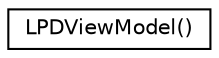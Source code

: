 digraph "Graphical Class Hierarchy"
{
  edge [fontname="Helvetica",fontsize="10",labelfontname="Helvetica",labelfontsize="10"];
  node [fontname="Helvetica",fontsize="10",shape=record];
  rankdir="LR";
  Node0 [label="LPDViewModel()",height=0.2,width=0.4,color="black", fillcolor="white", style="filled",URL="$category_l_p_d_view_model_07_08.html"];
}
